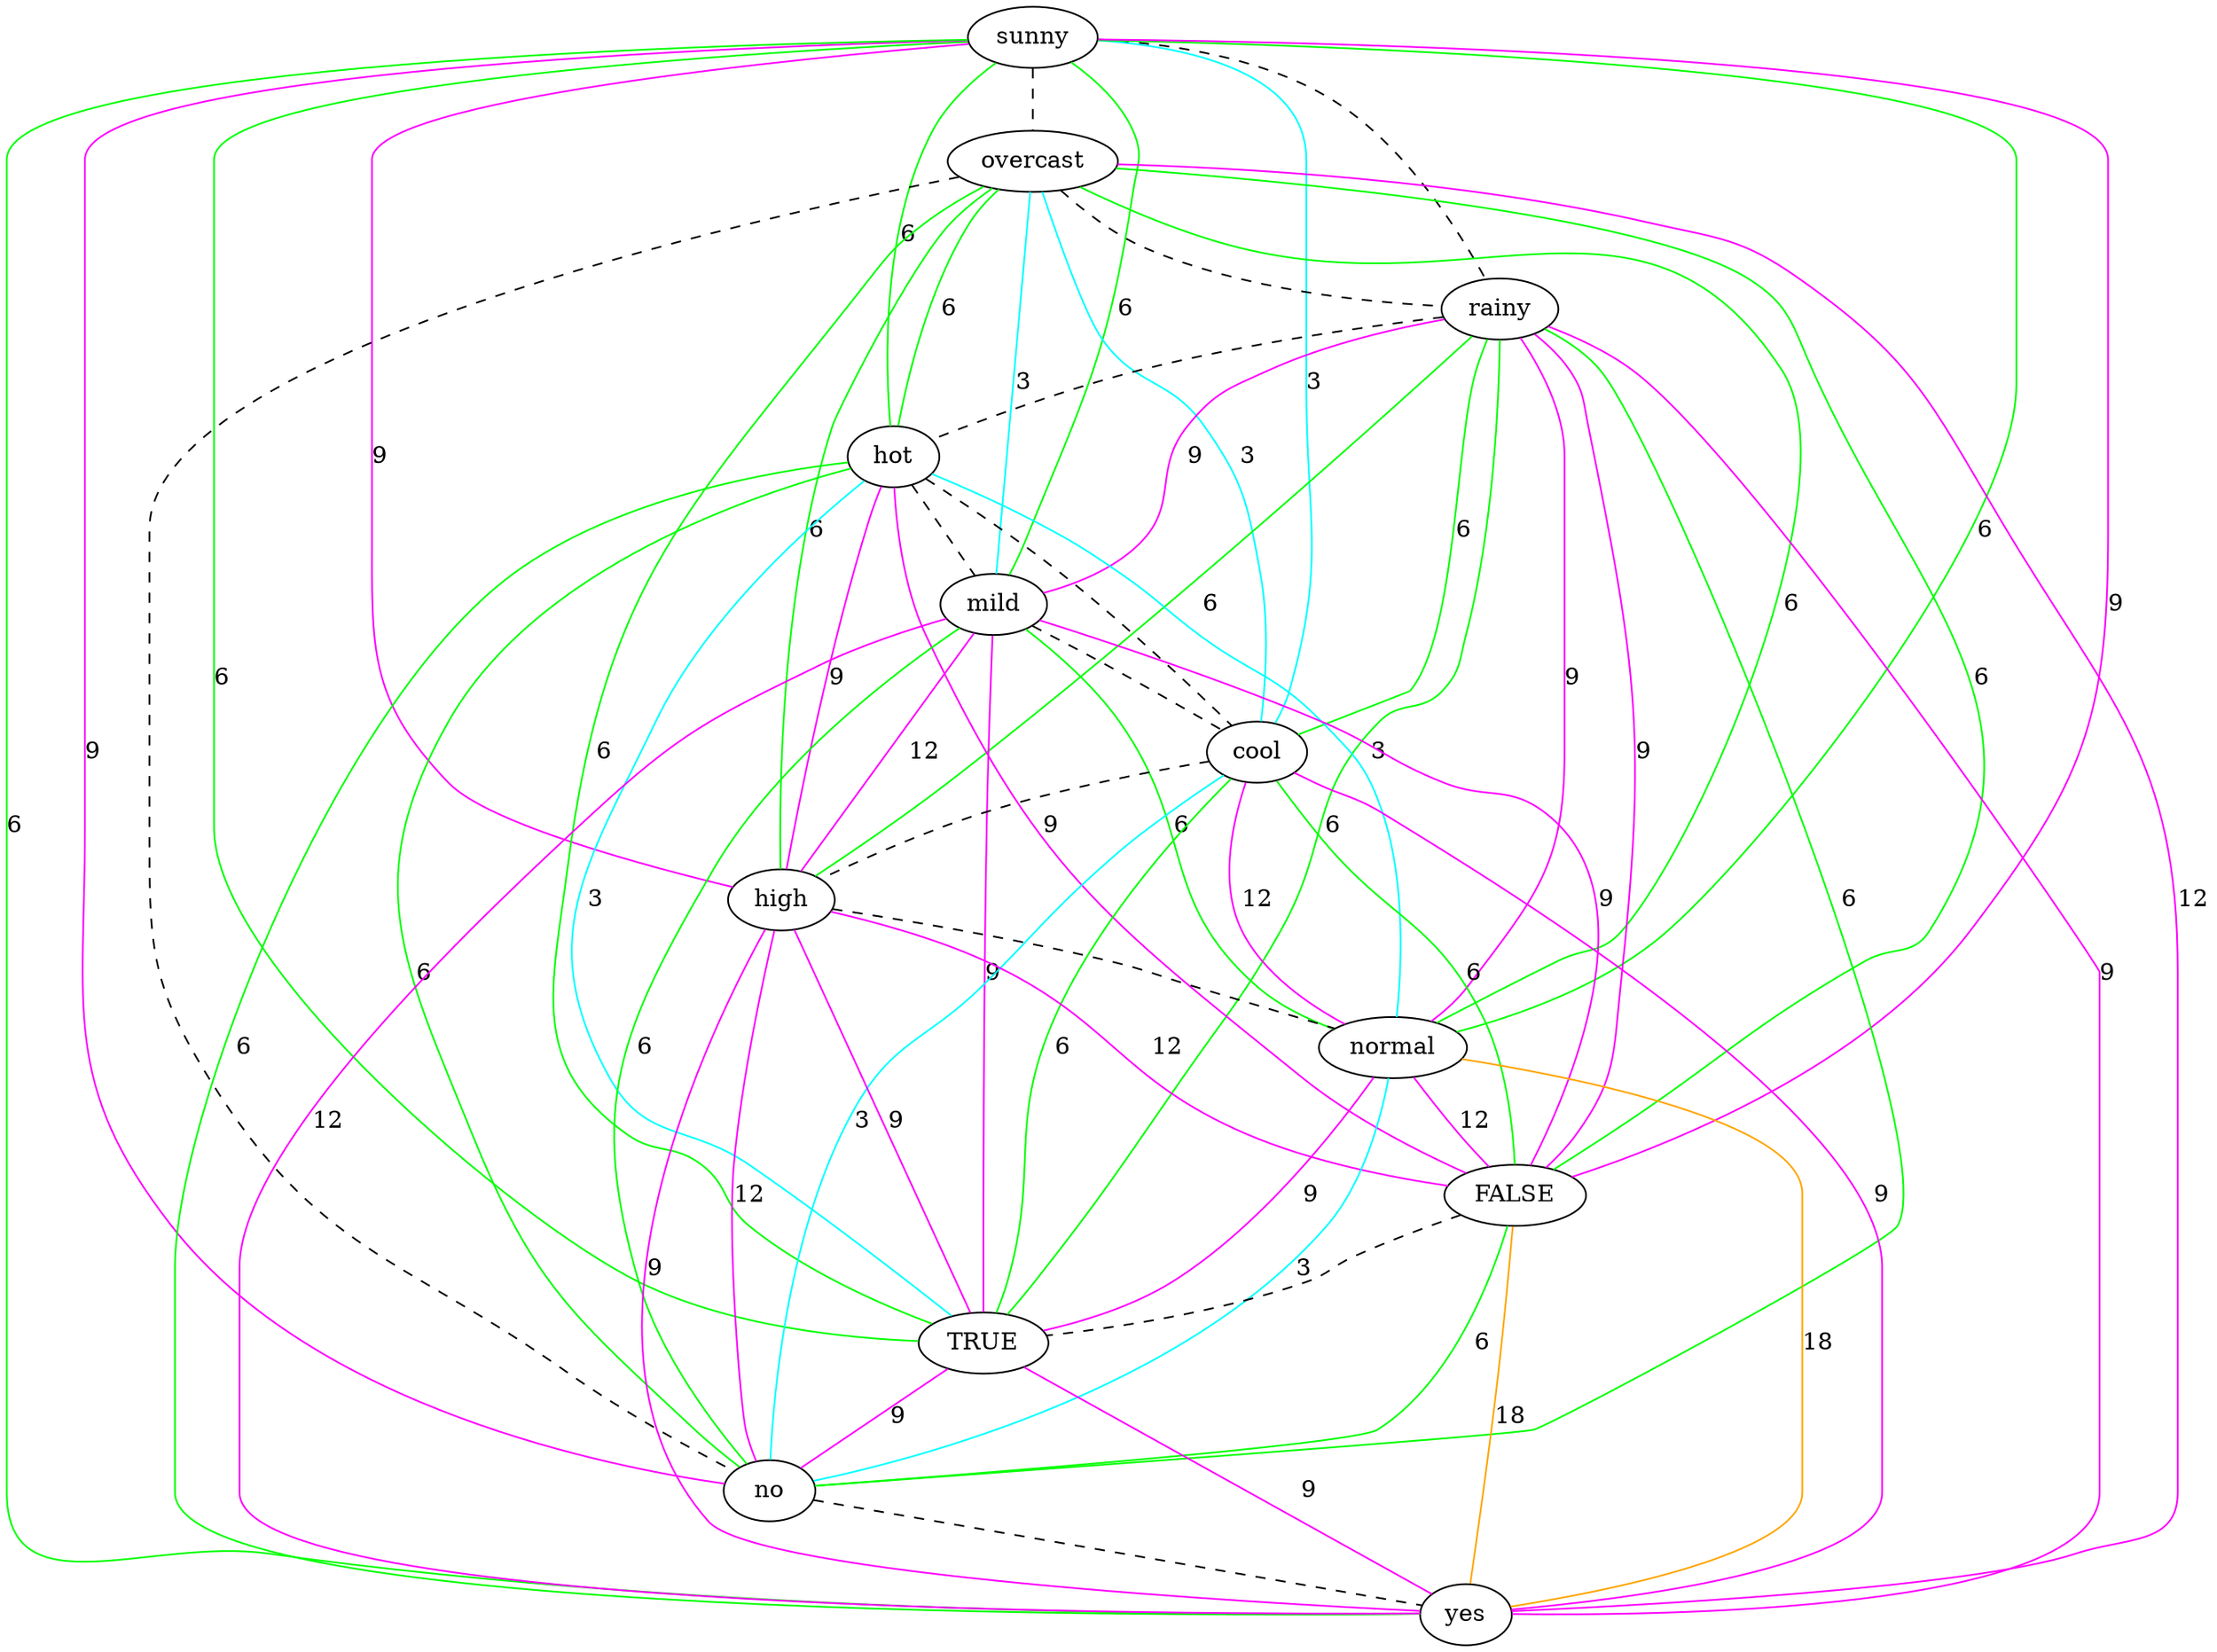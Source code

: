 strict graph "" {
sunny;
overcast;
rainy;
hot;
mild;
cool;
high;
normal;
FALSE;
TRUE;
no;
yes;
sunny -- overcast  [color=black, style=dashed];
sunny -- rainy  [color=black, style=dashed];
sunny -- hot  [color=green, label=6, style=solid];
sunny -- mild  [color=green, label=6, style=solid];
sunny -- cool  [color=cyan, label=3, style=solid];
sunny -- high  [color=magenta, label=9, style=solid];
sunny -- normal  [color=green, label=6, style=solid];
sunny -- FALSE  [color=magenta, label=9, style=solid];
sunny -- TRUE  [color=green, label=6, style=solid];
sunny -- no  [color=magenta, label=9, style=solid];
sunny -- yes  [color=green, label=6, style=solid];
overcast -- rainy  [color=black, style=dashed];
overcast -- hot  [color=green, label=6, style=solid];
overcast -- mild  [color=cyan, label=3, style=solid];
overcast -- cool  [color=cyan, label=3, style=solid];
overcast -- high  [color=green, label=6, style=solid];
overcast -- normal  [color=green, label=6, style=solid];
overcast -- FALSE  [color=green, label=6, style=solid];
overcast -- TRUE  [color=green, label=6, style=solid];
overcast -- no  [color=black, style=dashed];
overcast -- yes  [color=magenta, label=12, style=solid];
rainy -- hot  [color=black, style=dashed];
rainy -- mild  [color=magenta, label=9, style=solid];
rainy -- cool  [color=green, label=6, style=solid];
rainy -- high  [color=green, label=6, style=solid];
rainy -- normal  [color=magenta, label=9, style=solid];
rainy -- FALSE  [color=magenta, label=9, style=solid];
rainy -- TRUE  [color=green, label=6, style=solid];
rainy -- no  [color=green, label=6, style=solid];
rainy -- yes  [color=magenta, label=9, style=solid];
hot -- mild  [color=black, style=dashed];
hot -- cool  [color=black, style=dashed];
hot -- high  [color=magenta, label=9, style=solid];
hot -- normal  [color=cyan, label=3, style=solid];
hot -- FALSE  [color=magenta, label=9, style=solid];
hot -- TRUE  [color=cyan, label=3, style=solid];
hot -- no  [color=green, label=6, style=solid];
hot -- yes  [color=green, label=6, style=solid];
mild -- cool  [color=black, style=dashed];
mild -- high  [color=magenta, label=12, style=solid];
mild -- normal  [color=green, label=6, style=solid];
mild -- FALSE  [color=magenta, label=9, style=solid];
mild -- TRUE  [color=magenta, label=9, style=solid];
mild -- no  [color=green, label=6, style=solid];
mild -- yes  [color=magenta, label=12, style=solid];
cool -- high  [color=black, style=dashed];
cool -- normal  [color=magenta, label=12, style=solid];
cool -- FALSE  [color=green, label=6, style=solid];
cool -- TRUE  [color=green, label=6, style=solid];
cool -- no  [color=cyan, label=3, style=solid];
cool -- yes  [color=magenta, label=9, style=solid];
high -- normal  [color=black, style=dashed];
high -- FALSE  [color=magenta, label=12, style=solid];
high -- TRUE  [color=magenta, label=9, style=solid];
high -- no  [color=magenta, label=12, style=solid];
high -- yes  [color=magenta, label=9, style=solid];
normal -- FALSE  [color=magenta, label=12, style=solid];
normal -- TRUE  [color=magenta, label=9, style=solid];
normal -- no  [color=cyan, label=3, style=solid];
normal -- yes  [color=orange, label=18, style=solid];
FALSE -- TRUE  [color=black, style=dashed];
FALSE -- no  [color=green, label=6, style=solid];
FALSE -- yes  [color=orange, label=18, style=solid];
TRUE -- no  [color=magenta, label=9, style=solid];
TRUE -- yes  [color=magenta, label=9, style=solid];
no -- yes  [color=black, style=dashed];
}
